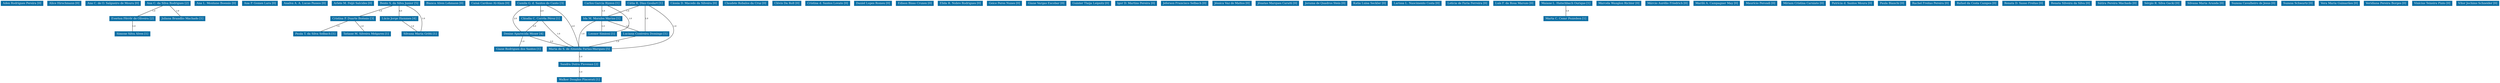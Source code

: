 strict graph grafo2 {
	graph [bb="0,0,8902,351",
		id=grafo2,
		overlap=False
	];
	node [fontsize=12,
		label="\N",
		shape=rectangle,
		style=filled
	];
	0	 [URL="membro-1609153936087156.html",
		color="#0A6EA4",
		fontcolor="#FFFFFF",
		height=0.29167,
		label="Aden Rodrigues Pereira [0]",
		pos="73.5,340.5",
		width=2.0417];
	1	 [URL="membro-8786959920026227.html",
		color="#0A6EA4",
		fontcolor="#FFFFFF",
		height=0.29167,
		label="Alice Hirschmann [0]",
		pos="224.5,340.5",
		width=1.6528];
	2	 [URL="membro-5732785924008642.html",
		color="#0A6EA4",
		fontcolor="#FFFFFF",
		height=0.29167,
		label="Ana C. de O. Salgueiro de Moura [0]",
		pos="399.5,340.5",
		width=2.6944];
	3	 [URL="membro-8696471514884993.html",
		color="#0A6EA4",
		fontcolor="#FFFFFF",
		height=0.29167,
		label="Ana C. da Silva Rodrigues [2]",
		pos="595.5,340.5",
		width=2.2361];
	24	 [URL="membro-0521894476170125.html",
		color="#0A6EA4",
		fontcolor="#FFFFFF",
		height=0.29167,
		label="Everton Fêrrêr de Oliveira [2]",
		pos="472.5,274.5",
		width=2.1944];
	3 -- 24	 [fontsize=8,
		label=1.0,
		lp="546.5,307.5",
		pos="575.74,329.9 552.78,317.58 515.15,297.38 492.21,285.08"];
	35	 [URL="membro-5364387277554857.html",
		color="#0A6EA4",
		fontcolor="#FFFFFF",
		height=0.29167,
		label="Juliana Brandão Machado [1]",
		pos="648.5,274.5",
		width=2.1806];
	3 -- 35	 [fontsize=8,
		label=1.0,
		lp="630.5,307.5",
		pos="604.02,329.9 613.85,317.65 629.93,297.62 639.83,285.3"];
	63	 [URL="membro-8832898581140645.html",
		color="#0A6EA4",
		fontcolor="#FFFFFF",
		height=0.29167,
		label="Simone Silva Alves [1]",
		pos="472.5,208.5",
		width=1.7639];
	24 -- 63	 [fontsize=8,
		label=1.0,
		lp="477.5,241.5",
		pos="472.5,263.9 472.5,251.65 472.5,231.62 472.5,219.3"];
	4	 [URL="membro-6455150639459712.html",
		color="#0A6EA4",
		fontcolor="#FFFFFF",
		height=0.29167,
		label="Ana L. Montano Boessio [0]",
		pos="770.5,340.5",
		width=2.125];
	5	 [URL="membro-0656831363283655.html",
		color="#0A6EA4",
		fontcolor="#FFFFFF",
		height=0.29167,
		label="Ana P. Gomes Lara [0]",
		pos="929.5,340.5",
		width=1.7778];
	6	 [URL="membro-7166103196673219.html",
		color="#0A6EA4",
		fontcolor="#FFFFFF",
		height=0.29167,
		label="Analva A. A. Lucas Passos [0]",
		pos="1093.5,340.5",
		width=2.2778];
	7	 [URL="membro-0800483242955239.html",
		color="#0A6EA4",
		fontcolor="#FFFFFF",
		height=0.29167,
		label="Arlete M. Feijó Salcides [0]",
		pos="1267.5,340.5",
		width=2.0556];
	8	 [URL="membro-9239744025327102.html",
		color="#0A6EA4",
		fontcolor="#FFFFFF",
		height=0.29167,
		label="Bento S. da Silva Junior [5]",
		pos="1433.5,340.5",
		width=2.0556];
	19	 [URL="membro-9026633756865916.html",
		color="#0A6EA4",
		fontcolor="#FFFFFF",
		height=0.29167,
		label="Cristina P. Duarte Boéssio [3]",
		pos="1269.5,274.5",
		width=2.1944];
	8 -- 19	 [fontsize=8,
		label=1.0,
		lp="1366.5,307.5",
		pos="1407.2,329.9 1376.5,317.58 1326.4,297.38 1295.8,285.08"];
	41	 [URL="membro-6851209637611049.html",
		color="#0A6EA4",
		fontcolor="#FFFFFF",
		height=0.29167,
		label="Lúcio Jorge Hammes [4]",
		pos="1433.5,274.5",
		width=1.8611];
	8 -- 41	 [fontsize=8,
		label=4.0,
		lp="1438.5,307.5",
		pos="1433.5,329.9 1433.5,317.65 1433.5,297.62 1433.5,285.3"];
	62	 [URL="membro-2963822047682216.html",
		color="#0A6EA4",
		fontcolor="#FFFFFF",
		height=0.29167,
		label="Silvana Maria Gritti [1]",
		pos="1511.5,208.5",
		width=1.7639];
	8 -- 62	 [fontsize=8,
		label=1.0,
		lp="1521.5,274.5",
		pos="1451.6,329.86 1472,317.5 1503.1,297.23 1509.5,285 1520.6,263.82 1517.1,234.61 1514,219.12"];
	53	 [URL="membro-3827667376371440.html",
		color="#0A6EA4",
		fontcolor="#FFFFFF",
		height=0.29167,
		label="Paula T. da Silva Selbach [1]",
		pos="1138.5,208.5",
		width=2.1528];
	19 -- 53	 [fontsize=8,
		label=1.0,
		lp="1217.5,241.5",
		pos="1248.5,263.9 1224,251.58 1183.9,231.38 1159.5,219.08"];
	66	 [URL="membro-7183958994596911.html",
		color="#0A6EA4",
		fontcolor="#FFFFFF",
		height=0.29167,
		label="Tatiane M. Silveira Melgares [1]",
		pos="1319.5,208.5",
		width=2.3611];
	19 -- 66	 [fontsize=8,
		label=1.0,
		lp="1302.5,241.5",
		pos="1277.5,263.9 1286.8,251.65 1302,231.62 1311.3,219.3"];
	41 -- 62	 [fontsize=8,
		label=1.0,
		lp="1482.5,241.5",
		pos="1446,263.9 1460.6,251.58 1484.5,231.38 1499,219.08"];
	9	 [URL="membro-8943707248628981.html",
		color="#0A6EA4",
		fontcolor="#FFFFFF",
		height=0.29167,
		label="Bianca Alves Lehmann [0]",
		pos="1598.5,340.5",
		width=2.0139];
	10	 [URL="membro-3233877111687799.html",
		color="#0A6EA4",
		fontcolor="#FFFFFF",
		height=0.29167,
		label="Caiuá Cardoso Al-Alam [0]",
		pos="1763.5,340.5",
		width=2.0694];
	11	 [URL="membro-7637826244661176.html",
		color="#0A6EA4",
		fontcolor="#FFFFFF",
		height=0.29167,
		label="Camila G. d. Santos do Canto [3]",
		pos="1943.5,340.5",
		width=2.4306];
	16	 [URL="membro-6081469722279977.html",
		color="#0A6EA4",
		fontcolor="#FFFFFF",
		height=0.29167,
		label="Cláudia C. Corrêa Pérez [1]",
		pos="1943.5,274.5",
		width=2.0694];
	11 -- 16	 [fontsize=8,
		label=2.0,
		lp="1948.5,307.5",
		pos="1943.5,329.9 1943.5,317.65 1943.5,297.62 1943.5,285.3"];
	21	 [URL="membro-6468309464240697.html",
		color="#0A6EA4",
		fontcolor="#FFFFFF",
		height=0.29167,
		label="Denise Aparecida Moser [4]",
		pos="1883.5,208.5",
		width=2.0972];
	11 -- 21	 [fontsize=8,
		label=2.0,
		lp="1854.5,274.5",
		pos="1908.9,329.92 1887.6,321.44 1862.2,307.22 1849.5,285 1836.7,262.53 1858.1,234.32 1872.4,219.22"];
	46	 [URL="membro-6868123567566302.html",
		color="#0A6EA4",
		fontcolor="#FFFFFF",
		height=0.29167,
		label="Maria do S. de Almeida Farias-Marques [5]",
		pos="2091.5,142.5",
		width=3.0972];
	11 -- 46	 [fontsize=8,
		label=2.0,
		lp="2062.5,241.5",
		pos="1966.1,329.83 1984.4,320.25 2009.8,304.68 2026.5,285 2062.1,243.16 2082,178.62 2088.8,153.26"];
	16 -- 21	 [fontsize=8,
		label=2.0,
		lp="1922.5,241.5",
		pos="1933.9,263.9 1922.7,251.65 1904.5,231.62 1893.3,219.3"];
	16 -- 46	 [fontsize=8,
		label=1.0,
		lp="2006.5,208.5",
		pos="1950.3,263.82 1963.7,243.47 1995.4,198.72 2031.5,171 2040.9,163.77 2052.5,157.74 2062.9,153.12"];
	21 -- 46	 [fontsize=8,
		label=2.0,
		lp="1984.5,175.5",
		pos="1908.1,197.94 1927.3,189.91 1954.8,178.93 1979.5,171 2000.7,164.19 2024.6,157.93 2044.8,153.02"];
	26	 [URL="membro-9516222555613323.html",
		color="#0A6EA4",
		fontcolor="#FFFFFF",
		height=0.29167,
		label="Giane Rodrigues dos Santos [1]",
		pos="1878.5,142.5",
		width=2.3194];
	21 -- 26	 [fontsize=8,
		label=1.0,
		lp="1886.5,175.5",
		pos="1882.7,197.9 1881.8,185.65 1880.3,165.62 1879.3,153.3"];
	58	 [URL="membro-0501764855693100.html",
		color="#0A6EA4",
		fontcolor="#FFFFFF",
		height=0.29167,
		label="Sandra Dutra Piovesan [2]",
		pos="2091.5,76.5",
		width=1.9722];
	46 -- 58	 [fontsize=8,
		label=1.0,
		lp="2096.5,109.5",
		pos="2091.5,131.9 2091.5,119.65 2091.5,99.622 2091.5,87.297"];
	71	 [URL="membro-3888517099645193.html",
		color="#0A6EA4",
		fontcolor="#FFFFFF",
		height=0.29167,
		label="Walker Douglas Pincerati [1]",
		pos="2091.5,10.5",
		width=2.1528];
	58 -- 71	 [fontsize=8,
		label=1.0,
		lp="2096.5,43.5",
		pos="2091.5,65.896 2091.5,53.653 2091.5,33.622 2091.5,21.297"];
	12	 [URL="membro-0346145295521362.html",
		color="#0A6EA4",
		fontcolor="#FFFFFF",
		height=0.29167,
		label="Carlos Garcia Rizzon [1]",
		pos="2176.5,340.5",
		width=1.875];
	29	 [URL="membro-6414093380131120.html",
		color="#0A6EA4",
		fontcolor="#FFFFFF",
		height=0.29167,
		label="Ida M. Morales Marins [1]",
		pos="2168.5,274.5",
		width=1.9722];
	12 -- 29	 [fontsize=8,
		label=1.0,
		lp="2178.5,307.5",
		pos="2175.2,329.9 2173.7,317.65 2171.3,297.62 2169.8,285.3"];
	38	 [URL="membro-5260632872182857.html",
		color="#0A6EA4",
		fontcolor="#FFFFFF",
		height=0.29167,
		label="Leonor Simioni [1]",
		pos="2173.5,208.5",
		width=1.4861];
	12 -- 38	 [fontsize=8,
		label=1.0,
		lp="2272.5,274.5",
		pos="2196.7,329.95 2229.3,311.6 2287.2,272.35 2261.5,237 2256.4,229.99 2239.9,223.82 2222.6,219.03"];
	29 -- 46	 [fontsize=8,
		label=1.0,
		lp="2105.5,208.5",
		pos="2148.5,263.95 2132.7,254.44 2111.4,238.91 2100.5,219 2088.9,197.9 2089.2,168.65 2090.3,153.14"];
	29 -- 38	 [fontsize=8,
		label=1.0,
		lp="2176.5,241.5",
		pos="2169.3,263.9 2170.2,251.65 2171.7,231.62 2172.7,219.3"];
	40	 [URL="membro-9087062279864112.html",
		color="#0A6EA4",
		fontcolor="#FFFFFF",
		height=0.29167,
		label="Luciana Contreira Domingo [1]",
		pos="2328.5,208.5",
		width=2.3194];
	29 -- 40	 [fontsize=8,
		label=1.0,
		lp="2263.5,241.5",
		pos="2194.2,263.9 2224.1,251.58 2273,231.38 2302.9,219.08"];
	40 -- 46	 [fontsize=8,
		label=1.0,
		lp="2229.5,175.5",
		pos="2290.7,197.97 2246.5,185.67 2173.9,165.43 2129.6,153.1"];
	13	 [URL="membro-2564762471005836.html",
		color="#0A6EA4",
		fontcolor="#FFFFFF",
		height=0.29167,
		label="Cássia D. Macedo da Silveira [0]",
		pos="2506.5,340.5",
		width=2.4028];
	14	 [URL="membro-4487272773851650.html",
		color="#0A6EA4",
		fontcolor="#FFFFFF",
		height=0.29167,
		label="Cátia R. Dias Goulart [1]",
		pos="2333.5,340.5",
		width=1.8889];
	14 -- 46	 [fontsize=8,
		label=1.0,
		lp="2434.5,241.5",
		pos="2348.8,329.94 2382.7,305.28 2458.2,242.6 2420.5,198 2405.8,180.55 2284.3,163.54 2193.2,153.04"];
	14 -- 29	 [fontsize=8,
		label=1.0,
		lp="2266.5,307.5",
		pos="2307,329.9 2276.2,317.58 2225.7,297.38 2194.9,285.08"];
	14 -- 40	 [fontsize=8,
		label=1.0,
		lp="2336.5,274.5",
		pos="2333.1,329.7 2332.1,304.82 2329.8,243.74 2328.9,219.08"];
	15	 [URL="membro-3319979476636319.html",
		color="#0A6EA4",
		fontcolor="#FFFFFF",
		height=0.29167,
		label="Claudete Robalos da Cruz [0]",
		pos="2690.5,340.5",
		width=2.1944];
	17	 [URL="membro-3184320228056552.html",
		color="#0A6EA4",
		fontcolor="#FFFFFF",
		height=0.29167,
		label="Clóvis Da Rolt [0]",
		pos="2839.5,340.5",
		width=1.4444];
	18	 [URL="membro-7562187381716677.html",
		color="#0A6EA4",
		fontcolor="#FFFFFF",
		height=0.29167,
		label="Cristina d. Santos Lovato [0]",
		pos="2986.5,340.5",
		width=2.125];
	20	 [URL="membro-6586013085419145.html",
		color="#0A6EA4",
		fontcolor="#FFFFFF",
		height=0.29167,
		label="Daniel Lopes Romeu [0]",
		pos="3148.5,340.5",
		width=1.8611];
	22	 [URL="membro-8112576746642168.html",
		color="#0A6EA4",
		fontcolor="#FFFFFF",
		height=0.29167,
		label="Edison Bisso Cruxen [0]",
		pos="3300.5,340.5",
		width=1.8611];
	23	 [URL="membro-2450162234989201.html",
		color="#0A6EA4",
		fontcolor="#FFFFFF",
		height=0.29167,
		label="Elida R. Nobre Rodrigues [0]",
		pos="3464.5,340.5",
		width=2.1806];
	25	 [URL="membro-4864917387386802.html",
		color="#0A6EA4",
		fontcolor="#FFFFFF",
		height=0.29167,
		label="Geice Peres Nunes [0]",
		pos="3622.5,340.5",
		width=1.7083];
	27	 [URL="membro-9076251806577555.html",
		color="#0A6EA4",
		fontcolor="#FFFFFF",
		height=0.29167,
		label="Giane Vargas Escobar [0]",
		pos="3772.5,340.5",
		width=1.9444];
	28	 [URL="membro-4993397958385860.html",
		color="#0A6EA4",
		fontcolor="#FFFFFF",
		height=0.29167,
		label="Guinter Tlaija Leipnitz [0]",
		pos="3931.5,340.5",
		width=1.9583];
	30	 [URL="membro-0525659939875391.html",
		color="#0A6EA4",
		fontcolor="#FFFFFF",
		height=0.29167,
		label="Igor D. Martins Pereira [0]",
		pos="4091.5,340.5",
		width=1.9861];
	31	 [URL="membro-9159503312832478.html",
		color="#0A6EA4",
		fontcolor="#FFFFFF",
		height=0.29167,
		label="Jeferson Francisco Selbach [0]",
		pos="4261.5,340.5",
		width=2.2361];
	32	 [URL="membro-6901639213394587.html",
		color="#0A6EA4",
		fontcolor="#FFFFFF",
		height=0.29167,
		label="Jéssica Vaz de Mattos [0]",
		pos="4428.5,340.5",
		width=1.9028];
	33	 [URL="membro-4220314443167061.html",
		color="#0A6EA4",
		fontcolor="#FFFFFF",
		height=0.29167,
		label="Jônatas Marques Caratti [0]",
		pos="4588.5,340.5",
		width=2.0278];
	34	 [URL="membro-7527506706635979.html",
		color="#0A6EA4",
		fontcolor="#FFFFFF",
		height=0.29167,
		label="Jorama de Quadros Stein [0]",
		pos="4755.5,340.5",
		width=2.1111];
	36	 [URL="membro-7550749917728094.html",
		color="#0A6EA4",
		fontcolor="#FFFFFF",
		height=0.29167,
		label="Katia Luisa Seckler [0]",
		pos="4912.5,340.5",
		width=1.75];
	37	 [URL="membro-9692576670482630.html",
		color="#0A6EA4",
		fontcolor="#FFFFFF",
		height=0.29167,
		label="Larissa L. Nascimento Costa [0]",
		pos="5078.5,340.5",
		width=2.3611];
	39	 [URL="membro-3197339443442723.html",
		color="#0A6EA4",
		fontcolor="#FFFFFF",
		height=0.29167,
		label="Leticia de Faria Ferreira [0]",
		pos="5254.5,340.5",
		width=2.0278];
	42	 [URL="membro-5334404574619269.html",
		color="#0A6EA4",
		fontcolor="#FFFFFF",
		height=0.29167,
		label="Luís F. da Rosa Marozo [0]",
		pos="5419.5,340.5",
		width=2.0556];
	43	 [URL="membro-3241620845064515.html",
		color="#0A6EA4",
		fontcolor="#FFFFFF",
		height=0.29167,
		label="Maiane L. Hatschbach Ourique [1]",
		pos="5602.5,340.5",
		width=2.5278];
	48	 [URL="membro-9502904964107859.html",
		color="#0A6EA4",
		fontcolor="#FFFFFF",
		height=0.29167,
		label="Marta C. Cezar Pozzobon [1]",
		pos="5602.5,274.5",
		width=2.1667];
	43 -- 48	 [fontsize=8,
		label=1.0,
		lp="5607.5,307.5",
		pos="5602.5,329.9 5602.5,317.65 5602.5,297.62 5602.5,285.3"];
	44	 [URL="membro-8847030722247192.html",
		color="#0A6EA4",
		fontcolor="#FFFFFF",
		height=0.29167,
		label="Marcela Wanglon Richter [0]",
		pos="5789.5,340.5",
		width=2.1528];
	45	 [URL="membro-8904125739120157.html",
		color="#0A6EA4",
		fontcolor="#FFFFFF",
		height=0.29167,
		label="Márcio Aurélio Friedrich [0]",
		pos="5961.5,340.5",
		width=2.1111];
	47	 [URL="membro-7740514813032054.html",
		color="#0A6EA4",
		fontcolor="#FFFFFF",
		height=0.29167,
		label="Marilú A. Campagner May [0]",
		pos="6136.5,340.5",
		width=2.25];
	49	 [URL="membro-1048142658453276.html",
		color="#0A6EA4",
		fontcolor="#FFFFFF",
		height=0.29167,
		label="Maurício Perondi [0]",
		pos="6293.5,340.5",
		width=1.6111];
	50	 [URL="membro-7217909307173004.html",
		color="#0A6EA4",
		fontcolor="#FFFFFF",
		height=0.29167,
		label="Míriam Cristina Carniato [0]",
		pos="6445.5,340.5",
		width=2.0972];
	51	 [URL="membro-7000064499140899.html",
		color="#0A6EA4",
		fontcolor="#FFFFFF",
		height=0.29167,
		label="Patrícia d. Santos Moura [0]",
		pos="6613.5,340.5",
		width=2.0694];
	52	 [URL="membro-9177182127478055.html",
		color="#0A6EA4",
		fontcolor="#FFFFFF",
		height=0.29167,
		label="Paula Bianchi [0]",
		pos="6755.5,340.5",
		width=1.375];
	54	 [URL="membro-6103300435493131.html",
		color="#0A6EA4",
		fontcolor="#FFFFFF",
		height=0.29167,
		label="Rachel Freitas Pereira [0]",
		pos="6891.5,340.5",
		width=1.9028];
	55	 [URL="membro-8515312907813304.html",
		color="#0A6EA4",
		fontcolor="#FFFFFF",
		height=0.29167,
		label="Rafael da Costa Campos [0]",
		pos="7053.5,340.5",
		width=2.0833];
	56	 [URL="membro-1522751206827475.html",
		color="#0A6EA4",
		fontcolor="#FFFFFF",
		height=0.29167,
		label="Renata D. Sasso Freitas [0]",
		pos="7219.5,340.5",
		width=2.0278];
	57	 [URL="membro-4312317119782407.html",
		color="#0A6EA4",
		fontcolor="#FFFFFF",
		height=0.29167,
		label="Renata Silveira da Silva [0]",
		pos="7383.5,340.5",
		width=2.0278];
	59	 [URL="membro-2940552424054556.html",
		color="#0A6EA4",
		fontcolor="#FFFFFF",
		height=0.29167,
		label="Sátira Pereira Machado [0]",
		pos="7546.5,340.5",
		width=1.9861];
	60	 [URL="membro-1512714676917940.html",
		color="#0A6EA4",
		fontcolor="#FFFFFF",
		height=0.29167,
		label="Sérgio R. Silva Gacki [0]",
		pos="7704.5,340.5",
		width=1.9028];
	61	 [URL="membro-6555074036918469.html",
		color="#0A6EA4",
		fontcolor="#FFFFFF",
		height=0.29167,
		label="Silvana Maria Aranda [0]",
		pos="7859.5,340.5",
		width=1.9028];
	64	 [URL="membro-6494340013752525.html",
		color="#0A6EA4",
		fontcolor="#FFFFFF",
		height=0.29167,
		label="Suzana Cavalheiro de Jesus [0]",
		pos="8028.5,340.5",
		width=2.2778];
	65	 [URL="membro-5916559361580593.html",
		color="#0A6EA4",
		fontcolor="#FFFFFF",
		height=0.29167,
		label="Suzana Schwartz [0]",
		pos="8186.5,340.5",
		width=1.5972];
	67	 [URL="membro-6459144410260136.html",
		color="#0A6EA4",
		fontcolor="#FFFFFF",
		height=0.29167,
		label="Vera Maria Guimarães [0]",
		pos="8332.5,340.5",
		width=1.9583];
	68	 [URL="membro-2738821475894860.html",
		color="#0A6EA4",
		fontcolor="#FFFFFF",
		height=0.29167,
		label="Veridiana Pereira Borges [0]",
		pos="8497.5,340.5",
		width=2.1111];
	69	 [URL="membro-5085546569824924.html",
		color="#0A6EA4",
		fontcolor="#FFFFFF",
		height=0.29167,
		label="Vinícius Teixeira Pinto [0]",
		pos="8663.5,340.5",
		width=1.9861];
	70	 [URL="membro-9265775380196275.html",
		color="#0A6EA4",
		fontcolor="#FFFFFF",
		height=0.29167,
		label="Vítor Jochims Schneider [0]",
		pos="8827.5,340.5",
		width=2.0694];
}
